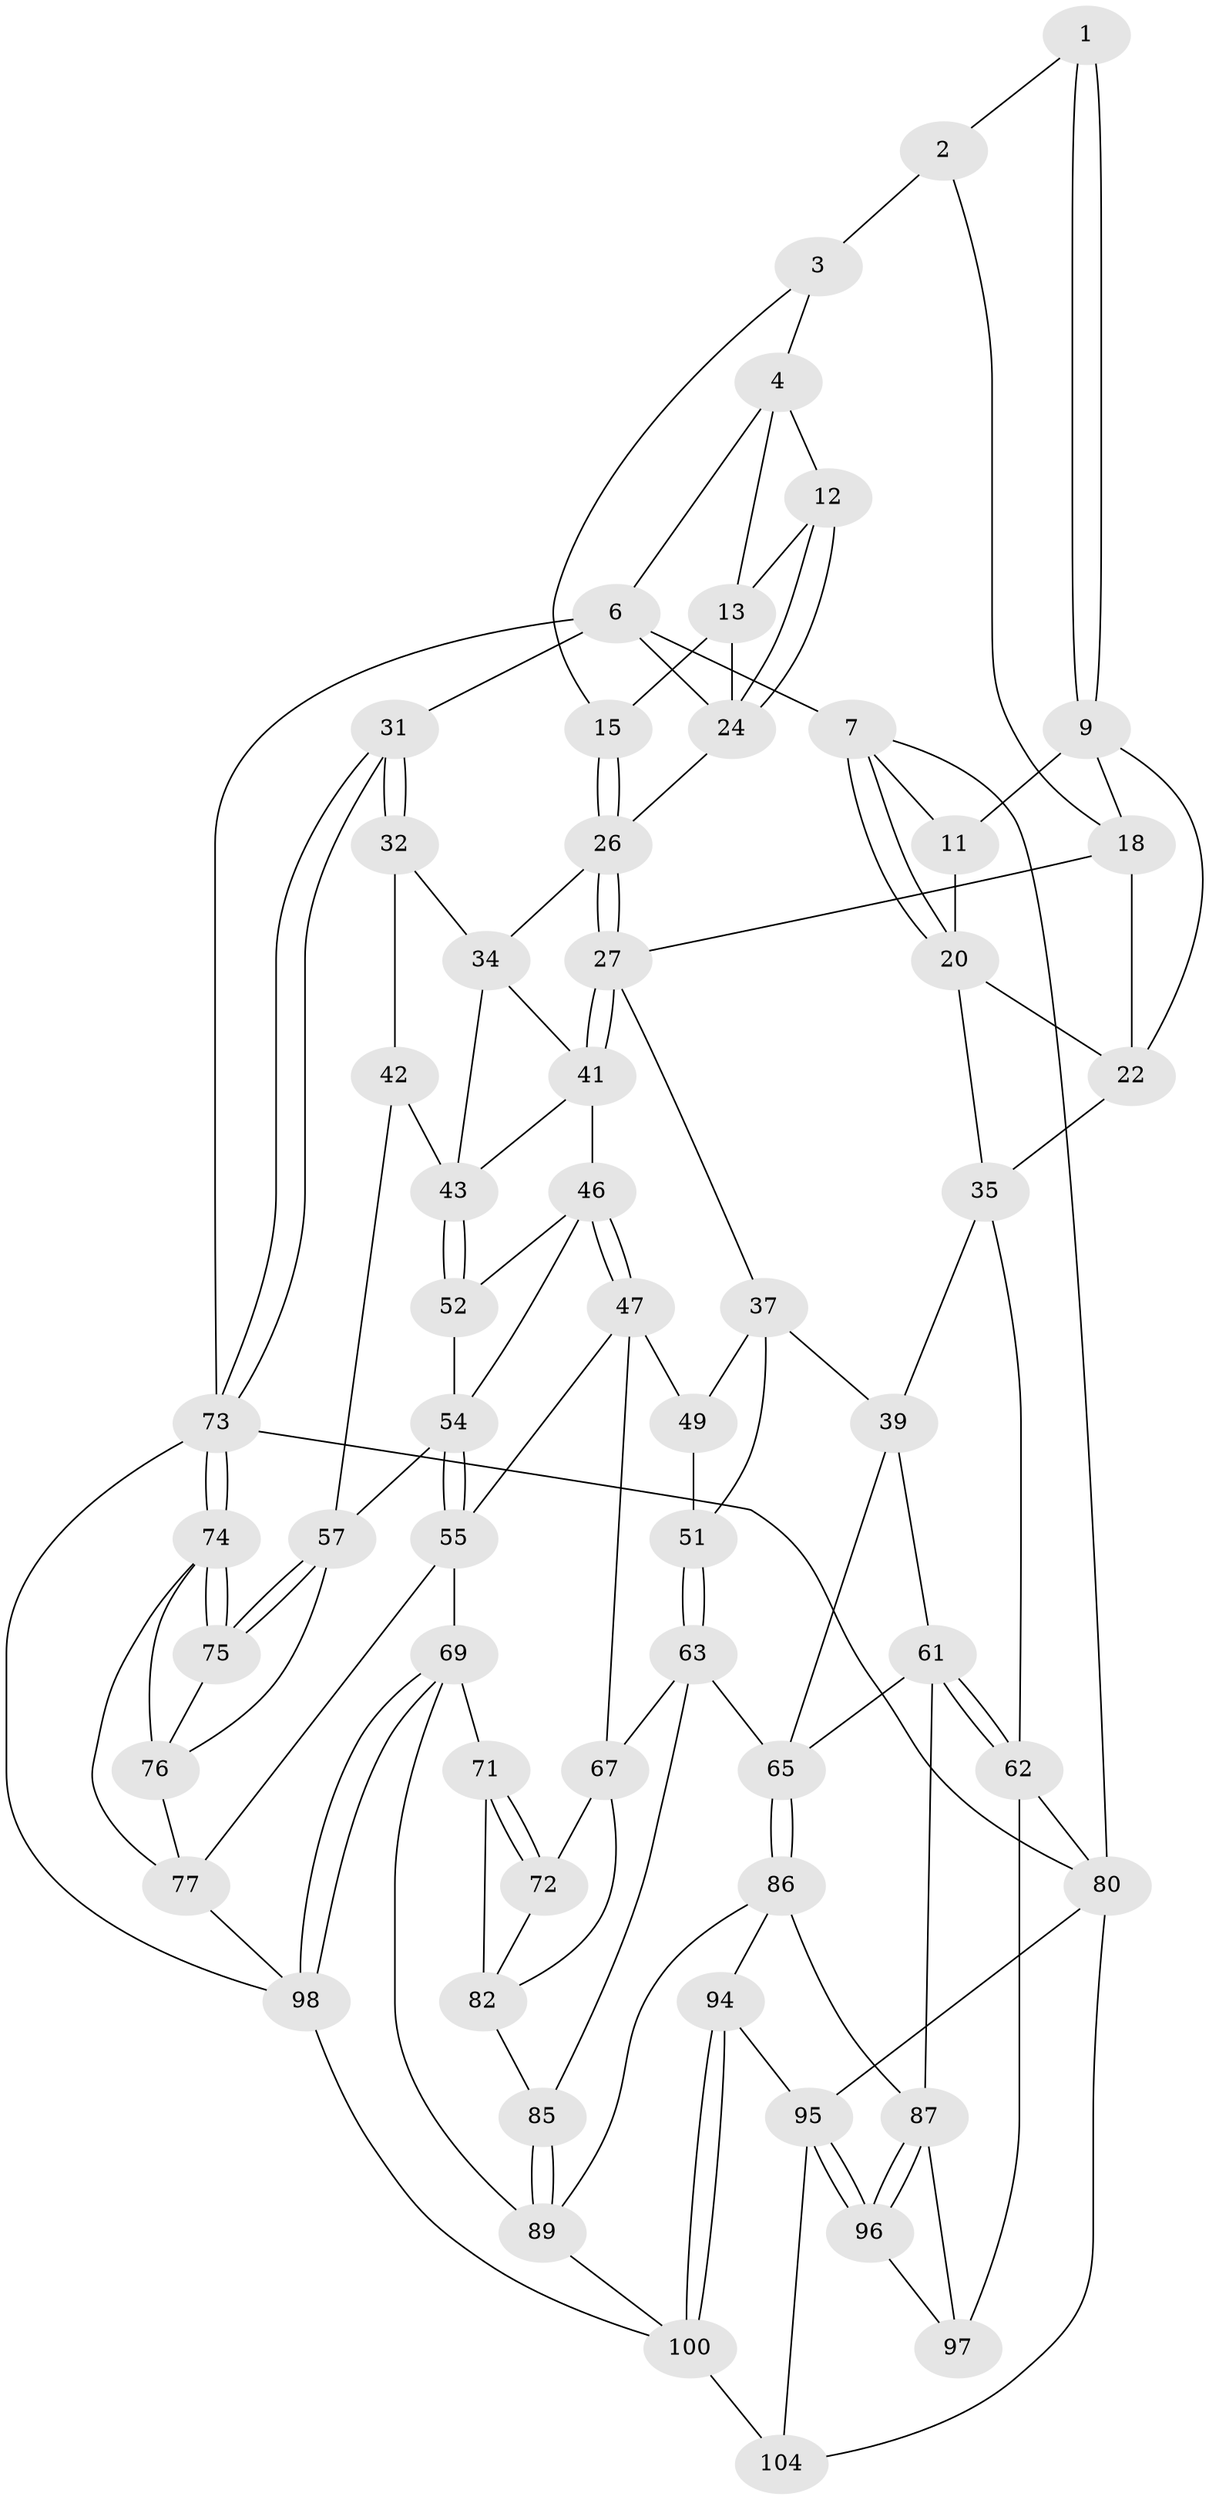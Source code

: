 // Generated by graph-tools (version 1.1) at 2025/24/03/03/25 07:24:34]
// undirected, 60 vertices, 134 edges
graph export_dot {
graph [start="1"]
  node [color=gray90,style=filled];
  1 [pos="+0.30707895533861324+0"];
  2 [pos="+0.5500851866670179+0",super="+17"];
  3 [pos="+0.5976751129050556+0",super="+16"];
  4 [pos="+0.6276369311859532+0",super="+5"];
  6 [pos="+1+0",super="+23"];
  7 [pos="+0+0",super="+8"];
  9 [pos="+0.2602881005930039+0.06727330681254177",super="+10"];
  11 [pos="+0.07411620373640498+0.0952945211886294"];
  12 [pos="+0.8978727480310544+0.0329058868853886"];
  13 [pos="+0.8443011563928576+0.20930539441179474",super="+14"];
  15 [pos="+0.6576609400685532+0.19922774217722714"];
  18 [pos="+0.42185873471789787+0.2923242194626312",super="+19"];
  20 [pos="+0+0.17399876726724944",super="+21"];
  22 [pos="+0.12010956649472145+0.2885572181340429",super="+25"];
  24 [pos="+1+0.23328894076263137",super="+29"];
  26 [pos="+0.7144563604408186+0.25996670083533563",super="+30"];
  27 [pos="+0.4760462366310432+0.3585962363202959",super="+28"];
  31 [pos="+1+0.4829412293169146"];
  32 [pos="+1+0.4668832706537403",super="+33"];
  34 [pos="+0.7969423961208574+0.3041129333997545",super="+40"];
  35 [pos="+0.13095864552843264+0.4551668220912741",super="+36"];
  37 [pos="+0.3920985027866447+0.33962627529383377",super="+38"];
  39 [pos="+0.15181069141429304+0.48657542099914364",super="+60"];
  41 [pos="+0.47782991758592835+0.361464363621451",super="+45"];
  42 [pos="+0.8323356600706713+0.4933880240683981",super="+50"];
  43 [pos="+0.7142988696060881+0.4775640012807868",super="+44"];
  46 [pos="+0.4907883982060823+0.4533140448600513",super="+53"];
  47 [pos="+0.45789526313497814+0.54812257801371",super="+48"];
  49 [pos="+0.32372287433879854+0.5200876640595163"];
  51 [pos="+0.25810814148672967+0.5545835182277868"];
  52 [pos="+0.7027352367337664+0.5359517841469987"];
  54 [pos="+0.6433795829759875+0.6376741426063837",super="+59"];
  55 [pos="+0.6247806091842688+0.6680832281432707",super="+56"];
  57 [pos="+0.8251671315761221+0.6111831035177404",super="+58"];
  61 [pos="+0+0.6248217162671548",super="+83"];
  62 [pos="+0+0.6333122545830466",super="+79"];
  63 [pos="+0.2786003422649071+0.6042139242690995",super="+64"];
  65 [pos="+0.22057456766380096+0.6818691863178702",super="+66"];
  67 [pos="+0.43223527216204716+0.5776079842463007",super="+68"];
  69 [pos="+0.5395692244694231+0.7835807733951362",super="+70"];
  71 [pos="+0.5091872380073383+0.7732035852554648"];
  72 [pos="+0.44625675686768856+0.668928892847833"];
  73 [pos="+1+0.8099826581839139",super="+91"];
  74 [pos="+0.9269888602849757+0.7519209838798933",super="+92"];
  75 [pos="+0.8970614788175424+0.7289734936543587"];
  76 [pos="+0.7537763195731624+0.7305903561435518",super="+78"];
  77 [pos="+0.7116603715989341+0.7221254282610617",super="+93"];
  80 [pos="+0+1",super="+81"];
  82 [pos="+0.34907365349339775+0.6706946965155179",super="+84"];
  85 [pos="+0.34306409313658437+0.7537806371816065"];
  86 [pos="+0.2096732326818549+0.7359844513544812",super="+90"];
  87 [pos="+0.13427892770593922+0.7404822569101367",super="+88"];
  89 [pos="+0.32519345927419196+0.77515378989784",super="+99"];
  94 [pos="+0.19705730266665916+0.8507771106510975"];
  95 [pos="+0.16261109183088682+0.8578563055223849",super="+101"];
  96 [pos="+0.15908520427854653+0.8533392071796269"];
  97 [pos="+0.04807652897915002+0.7878766737355583"];
  98 [pos="+0.6265763153016738+1",super="+102"];
  100 [pos="+0.3280125776848571+0.9600546507171217",super="+103"];
  104 [pos="+0.34400347149351856+1"];
  1 -- 2;
  1 -- 9;
  1 -- 9;
  2 -- 3 [weight=2];
  2 -- 18;
  3 -- 4;
  3 -- 15;
  4 -- 13;
  4 -- 12;
  4 -- 6;
  6 -- 7;
  6 -- 73;
  6 -- 24;
  6 -- 31;
  7 -- 20;
  7 -- 20;
  7 -- 11;
  7 -- 80;
  9 -- 18;
  9 -- 11;
  9 -- 22;
  11 -- 20;
  12 -- 13;
  12 -- 24;
  12 -- 24;
  13 -- 24;
  13 -- 15;
  15 -- 26;
  15 -- 26;
  18 -- 22;
  18 -- 27;
  20 -- 22;
  20 -- 35;
  22 -- 35;
  24 -- 26;
  26 -- 27;
  26 -- 27;
  26 -- 34;
  27 -- 41;
  27 -- 41;
  27 -- 37;
  31 -- 32;
  31 -- 32;
  31 -- 73;
  31 -- 73;
  32 -- 34;
  32 -- 42 [weight=2];
  34 -- 41;
  34 -- 43;
  35 -- 39;
  35 -- 62;
  37 -- 49;
  37 -- 51;
  37 -- 39;
  39 -- 61;
  39 -- 65;
  41 -- 46;
  41 -- 43;
  42 -- 43;
  42 -- 57;
  43 -- 52;
  43 -- 52;
  46 -- 47;
  46 -- 47;
  46 -- 54;
  46 -- 52;
  47 -- 55;
  47 -- 49;
  47 -- 67;
  49 -- 51;
  51 -- 63;
  51 -- 63;
  52 -- 54;
  54 -- 55;
  54 -- 55;
  54 -- 57;
  55 -- 77;
  55 -- 69;
  57 -- 75;
  57 -- 75;
  57 -- 76;
  61 -- 62;
  61 -- 62;
  61 -- 65;
  61 -- 87;
  62 -- 80;
  62 -- 97;
  63 -- 65;
  63 -- 85;
  63 -- 67;
  65 -- 86;
  65 -- 86;
  67 -- 72;
  67 -- 82;
  69 -- 98;
  69 -- 98;
  69 -- 89;
  69 -- 71;
  71 -- 72;
  71 -- 72;
  71 -- 82;
  72 -- 82;
  73 -- 74;
  73 -- 74;
  73 -- 98;
  73 -- 80;
  74 -- 75;
  74 -- 75;
  74 -- 77;
  74 -- 76;
  75 -- 76;
  76 -- 77;
  77 -- 98;
  80 -- 95;
  80 -- 104;
  82 -- 85;
  85 -- 89;
  85 -- 89;
  86 -- 87;
  86 -- 89;
  86 -- 94;
  87 -- 96;
  87 -- 96;
  87 -- 97;
  89 -- 100;
  94 -- 95;
  94 -- 100;
  94 -- 100;
  95 -- 96;
  95 -- 96;
  95 -- 104;
  96 -- 97;
  98 -- 100;
  100 -- 104;
}
